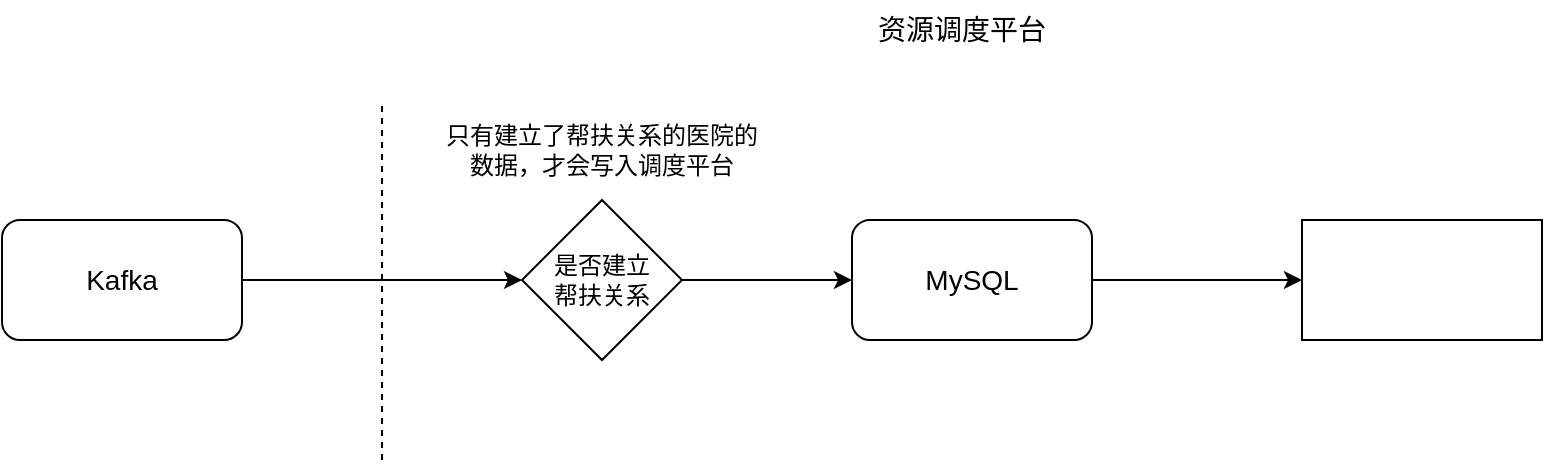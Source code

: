 <mxfile version="21.6.8" type="github">
  <diagram name="第 1 页" id="QWYnH2GjadzTsd9GUUUq">
    <mxGraphModel dx="1658" dy="1629" grid="1" gridSize="10" guides="1" tooltips="1" connect="1" arrows="1" fold="1" page="0" pageScale="1" pageWidth="827" pageHeight="1169" math="0" shadow="0">
      <root>
        <mxCell id="0" />
        <mxCell id="1" parent="0" />
        <mxCell id="JNVlZ_rr1mpqkF9YDsAV-3" value="" style="edgeStyle=orthogonalEdgeStyle;rounded=0;orthogonalLoop=1;jettySize=auto;html=1;entryX=0;entryY=0.5;entryDx=0;entryDy=0;" edge="1" parent="1" source="JNVlZ_rr1mpqkF9YDsAV-1" target="JNVlZ_rr1mpqkF9YDsAV-7">
          <mxGeometry relative="1" as="geometry">
            <mxPoint x="140" y="-580" as="targetPoint" />
          </mxGeometry>
        </mxCell>
        <mxCell id="JNVlZ_rr1mpqkF9YDsAV-1" value="Kafka" style="rounded=1;whiteSpace=wrap;html=1;fontSize=14;" vertex="1" parent="1">
          <mxGeometry x="-100" y="-610" width="120" height="60" as="geometry" />
        </mxCell>
        <mxCell id="JNVlZ_rr1mpqkF9YDsAV-2" value="MySQL" style="rounded=1;whiteSpace=wrap;html=1;fontSize=14;" vertex="1" parent="1">
          <mxGeometry x="325" y="-610" width="120" height="60" as="geometry" />
        </mxCell>
        <mxCell id="JNVlZ_rr1mpqkF9YDsAV-4" value="" style="endArrow=none;dashed=1;html=1;rounded=0;" edge="1" parent="1">
          <mxGeometry width="50" height="50" relative="1" as="geometry">
            <mxPoint x="90" y="-490" as="sourcePoint" />
            <mxPoint x="90" y="-670" as="targetPoint" />
          </mxGeometry>
        </mxCell>
        <mxCell id="JNVlZ_rr1mpqkF9YDsAV-6" value="资源调度平台" style="text;html=1;strokeColor=none;fillColor=none;align=center;verticalAlign=middle;whiteSpace=wrap;rounded=0;fontSize=14;" vertex="1" parent="1">
          <mxGeometry x="325" y="-720" width="110" height="30" as="geometry" />
        </mxCell>
        <mxCell id="JNVlZ_rr1mpqkF9YDsAV-7" value="是否建立&lt;br&gt;帮扶关系" style="rhombus;whiteSpace=wrap;html=1;" vertex="1" parent="1">
          <mxGeometry x="160" y="-620" width="80" height="80" as="geometry" />
        </mxCell>
        <mxCell id="JNVlZ_rr1mpqkF9YDsAV-8" value="只有建立了帮扶关系的医院的数据，才会写入调度平台" style="text;html=1;strokeColor=none;fillColor=none;align=center;verticalAlign=middle;whiteSpace=wrap;rounded=0;" vertex="1" parent="1">
          <mxGeometry x="120" y="-660" width="160" height="30" as="geometry" />
        </mxCell>
        <mxCell id="JNVlZ_rr1mpqkF9YDsAV-9" value="" style="endArrow=classic;html=1;rounded=0;exitX=1;exitY=0.5;exitDx=0;exitDy=0;entryX=0;entryY=0.5;entryDx=0;entryDy=0;" edge="1" parent="1" source="JNVlZ_rr1mpqkF9YDsAV-7" target="JNVlZ_rr1mpqkF9YDsAV-2">
          <mxGeometry width="50" height="50" relative="1" as="geometry">
            <mxPoint x="260" y="-470" as="sourcePoint" />
            <mxPoint x="310" y="-520" as="targetPoint" />
          </mxGeometry>
        </mxCell>
        <mxCell id="JNVlZ_rr1mpqkF9YDsAV-10" value="" style="rounded=0;whiteSpace=wrap;html=1;" vertex="1" parent="1">
          <mxGeometry x="550" y="-610" width="120" height="60" as="geometry" />
        </mxCell>
        <mxCell id="JNVlZ_rr1mpqkF9YDsAV-11" value="" style="endArrow=classic;html=1;rounded=0;exitX=1;exitY=0.5;exitDx=0;exitDy=0;entryX=0;entryY=0.5;entryDx=0;entryDy=0;" edge="1" parent="1" source="JNVlZ_rr1mpqkF9YDsAV-2" target="JNVlZ_rr1mpqkF9YDsAV-10">
          <mxGeometry width="50" height="50" relative="1" as="geometry">
            <mxPoint x="500" y="-490" as="sourcePoint" />
            <mxPoint x="550" y="-540" as="targetPoint" />
            <Array as="points">
              <mxPoint x="480" y="-580" />
            </Array>
          </mxGeometry>
        </mxCell>
      </root>
    </mxGraphModel>
  </diagram>
</mxfile>
